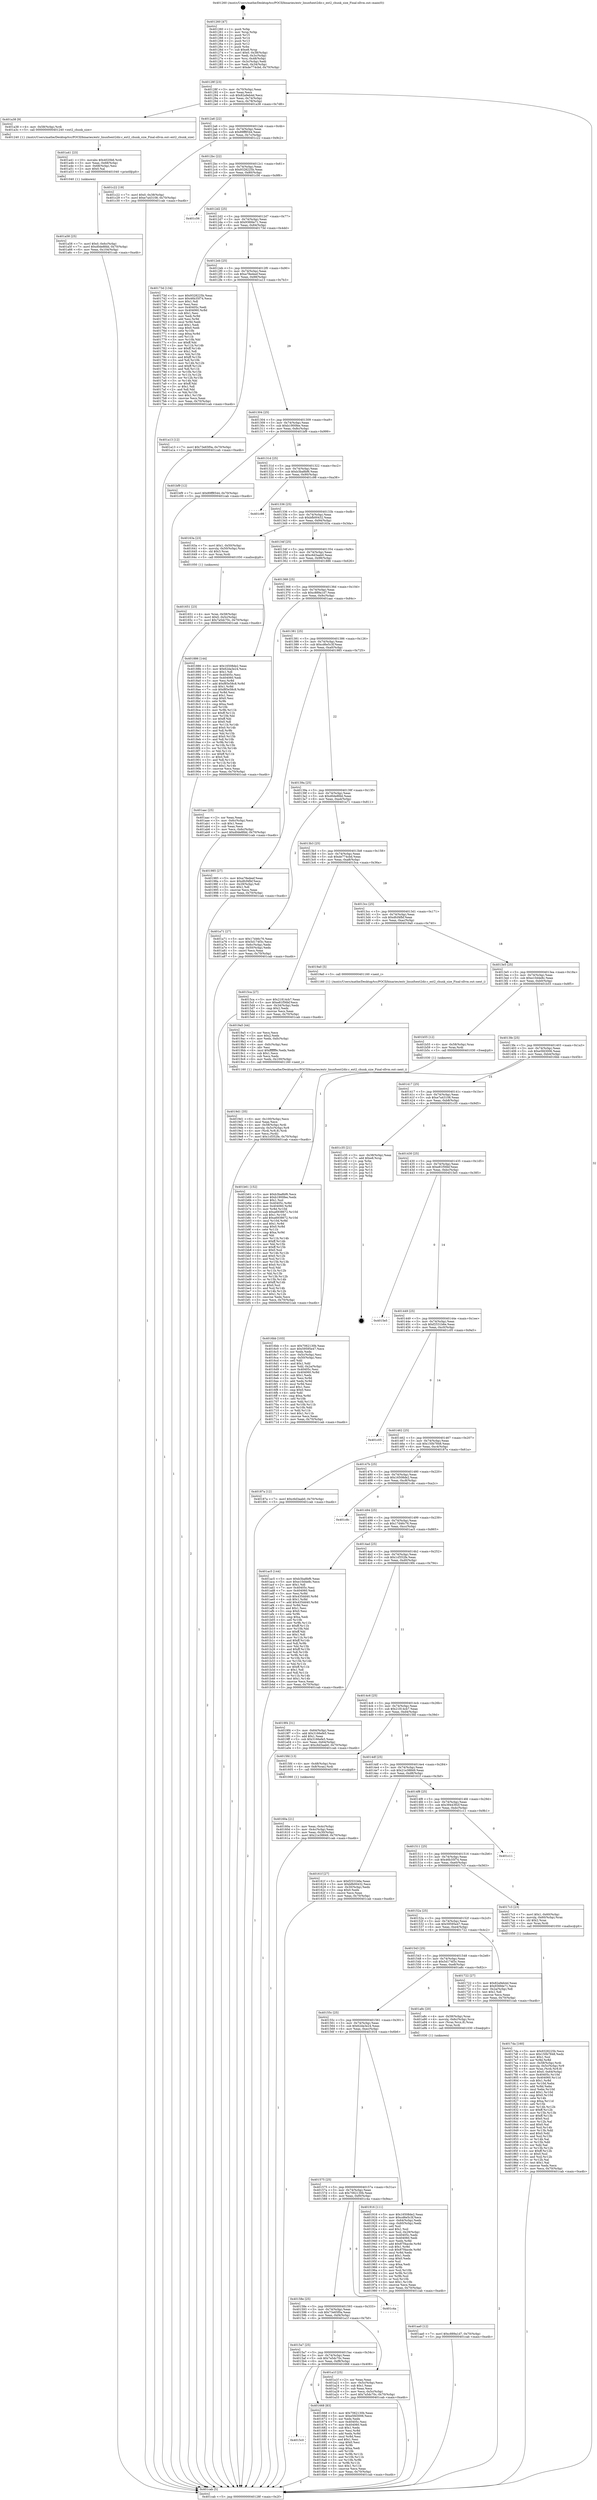 digraph "0x401260" {
  label = "0x401260 (/mnt/c/Users/mathe/Desktop/tcc/POCII/binaries/extr_linuxfsext2dir.c_ext2_chunk_size_Final-ollvm.out::main(0))"
  labelloc = "t"
  node[shape=record]

  Entry [label="",width=0.3,height=0.3,shape=circle,fillcolor=black,style=filled]
  "0x40128f" [label="{
     0x40128f [23]\l
     | [instrs]\l
     &nbsp;&nbsp;0x40128f \<+3\>: mov -0x70(%rbp),%eax\l
     &nbsp;&nbsp;0x401292 \<+2\>: mov %eax,%ecx\l
     &nbsp;&nbsp;0x401294 \<+6\>: sub $0x82a9eb4d,%ecx\l
     &nbsp;&nbsp;0x40129a \<+3\>: mov %eax,-0x74(%rbp)\l
     &nbsp;&nbsp;0x40129d \<+3\>: mov %ecx,-0x78(%rbp)\l
     &nbsp;&nbsp;0x4012a0 \<+6\>: je 0000000000401a38 \<main+0x7d8\>\l
  }"]
  "0x401a38" [label="{
     0x401a38 [9]\l
     | [instrs]\l
     &nbsp;&nbsp;0x401a38 \<+4\>: mov -0x58(%rbp),%rdi\l
     &nbsp;&nbsp;0x401a3c \<+5\>: call 0000000000401240 \<ext2_chunk_size\>\l
     | [calls]\l
     &nbsp;&nbsp;0x401240 \{1\} (/mnt/c/Users/mathe/Desktop/tcc/POCII/binaries/extr_linuxfsext2dir.c_ext2_chunk_size_Final-ollvm.out::ext2_chunk_size)\l
  }"]
  "0x4012a6" [label="{
     0x4012a6 [22]\l
     | [instrs]\l
     &nbsp;&nbsp;0x4012a6 \<+5\>: jmp 00000000004012ab \<main+0x4b\>\l
     &nbsp;&nbsp;0x4012ab \<+3\>: mov -0x74(%rbp),%eax\l
     &nbsp;&nbsp;0x4012ae \<+5\>: sub $0x89ff8544,%eax\l
     &nbsp;&nbsp;0x4012b3 \<+3\>: mov %eax,-0x7c(%rbp)\l
     &nbsp;&nbsp;0x4012b6 \<+6\>: je 0000000000401c22 \<main+0x9c2\>\l
  }"]
  Exit [label="",width=0.3,height=0.3,shape=circle,fillcolor=black,style=filled,peripheries=2]
  "0x401c22" [label="{
     0x401c22 [19]\l
     | [instrs]\l
     &nbsp;&nbsp;0x401c22 \<+7\>: movl $0x0,-0x38(%rbp)\l
     &nbsp;&nbsp;0x401c29 \<+7\>: movl $0xe7a43108,-0x70(%rbp)\l
     &nbsp;&nbsp;0x401c30 \<+5\>: jmp 0000000000401cab \<main+0xa4b\>\l
  }"]
  "0x4012bc" [label="{
     0x4012bc [22]\l
     | [instrs]\l
     &nbsp;&nbsp;0x4012bc \<+5\>: jmp 00000000004012c1 \<main+0x61\>\l
     &nbsp;&nbsp;0x4012c1 \<+3\>: mov -0x74(%rbp),%eax\l
     &nbsp;&nbsp;0x4012c4 \<+5\>: sub $0x9328225b,%eax\l
     &nbsp;&nbsp;0x4012c9 \<+3\>: mov %eax,-0x80(%rbp)\l
     &nbsp;&nbsp;0x4012cc \<+6\>: je 0000000000401c56 \<main+0x9f6\>\l
  }"]
  "0x401b61" [label="{
     0x401b61 [152]\l
     | [instrs]\l
     &nbsp;&nbsp;0x401b61 \<+5\>: mov $0xb3ba8bf6,%ecx\l
     &nbsp;&nbsp;0x401b66 \<+5\>: mov $0xb1900fee,%edx\l
     &nbsp;&nbsp;0x401b6b \<+3\>: mov $0x1,%sil\l
     &nbsp;&nbsp;0x401b6e \<+8\>: mov 0x40405c,%r8d\l
     &nbsp;&nbsp;0x401b76 \<+8\>: mov 0x404060,%r9d\l
     &nbsp;&nbsp;0x401b7e \<+3\>: mov %r8d,%r10d\l
     &nbsp;&nbsp;0x401b81 \<+7\>: sub $0xa6938672,%r10d\l
     &nbsp;&nbsp;0x401b88 \<+4\>: sub $0x1,%r10d\l
     &nbsp;&nbsp;0x401b8c \<+7\>: add $0xa6938672,%r10d\l
     &nbsp;&nbsp;0x401b93 \<+4\>: imul %r10d,%r8d\l
     &nbsp;&nbsp;0x401b97 \<+4\>: and $0x1,%r8d\l
     &nbsp;&nbsp;0x401b9b \<+4\>: cmp $0x0,%r8d\l
     &nbsp;&nbsp;0x401b9f \<+4\>: sete %r11b\l
     &nbsp;&nbsp;0x401ba3 \<+4\>: cmp $0xa,%r9d\l
     &nbsp;&nbsp;0x401ba7 \<+3\>: setl %bl\l
     &nbsp;&nbsp;0x401baa \<+3\>: mov %r11b,%r14b\l
     &nbsp;&nbsp;0x401bad \<+4\>: xor $0xff,%r14b\l
     &nbsp;&nbsp;0x401bb1 \<+3\>: mov %bl,%r15b\l
     &nbsp;&nbsp;0x401bb4 \<+4\>: xor $0xff,%r15b\l
     &nbsp;&nbsp;0x401bb8 \<+4\>: xor $0x0,%sil\l
     &nbsp;&nbsp;0x401bbc \<+3\>: mov %r14b,%r12b\l
     &nbsp;&nbsp;0x401bbf \<+4\>: and $0x0,%r12b\l
     &nbsp;&nbsp;0x401bc3 \<+3\>: and %sil,%r11b\l
     &nbsp;&nbsp;0x401bc6 \<+3\>: mov %r15b,%r13b\l
     &nbsp;&nbsp;0x401bc9 \<+4\>: and $0x0,%r13b\l
     &nbsp;&nbsp;0x401bcd \<+3\>: and %sil,%bl\l
     &nbsp;&nbsp;0x401bd0 \<+3\>: or %r11b,%r12b\l
     &nbsp;&nbsp;0x401bd3 \<+3\>: or %bl,%r13b\l
     &nbsp;&nbsp;0x401bd6 \<+3\>: xor %r13b,%r12b\l
     &nbsp;&nbsp;0x401bd9 \<+3\>: or %r15b,%r14b\l
     &nbsp;&nbsp;0x401bdc \<+4\>: xor $0xff,%r14b\l
     &nbsp;&nbsp;0x401be0 \<+4\>: or $0x0,%sil\l
     &nbsp;&nbsp;0x401be4 \<+3\>: and %sil,%r14b\l
     &nbsp;&nbsp;0x401be7 \<+3\>: or %r14b,%r12b\l
     &nbsp;&nbsp;0x401bea \<+4\>: test $0x1,%r12b\l
     &nbsp;&nbsp;0x401bee \<+3\>: cmovne %edx,%ecx\l
     &nbsp;&nbsp;0x401bf1 \<+3\>: mov %ecx,-0x70(%rbp)\l
     &nbsp;&nbsp;0x401bf4 \<+5\>: jmp 0000000000401cab \<main+0xa4b\>\l
  }"]
  "0x401c56" [label="{
     0x401c56\l
  }", style=dashed]
  "0x4012d2" [label="{
     0x4012d2 [25]\l
     | [instrs]\l
     &nbsp;&nbsp;0x4012d2 \<+5\>: jmp 00000000004012d7 \<main+0x77\>\l
     &nbsp;&nbsp;0x4012d7 \<+3\>: mov -0x74(%rbp),%eax\l
     &nbsp;&nbsp;0x4012da \<+5\>: sub $0x936fde71,%eax\l
     &nbsp;&nbsp;0x4012df \<+6\>: mov %eax,-0x84(%rbp)\l
     &nbsp;&nbsp;0x4012e5 \<+6\>: je 000000000040173d \<main+0x4dd\>\l
  }"]
  "0x401aa0" [label="{
     0x401aa0 [12]\l
     | [instrs]\l
     &nbsp;&nbsp;0x401aa0 \<+7\>: movl $0xc889a1d7,-0x70(%rbp)\l
     &nbsp;&nbsp;0x401aa7 \<+5\>: jmp 0000000000401cab \<main+0xa4b\>\l
  }"]
  "0x40173d" [label="{
     0x40173d [134]\l
     | [instrs]\l
     &nbsp;&nbsp;0x40173d \<+5\>: mov $0x9328225b,%eax\l
     &nbsp;&nbsp;0x401742 \<+5\>: mov $0x46b35f74,%ecx\l
     &nbsp;&nbsp;0x401747 \<+2\>: mov $0x1,%dl\l
     &nbsp;&nbsp;0x401749 \<+2\>: xor %esi,%esi\l
     &nbsp;&nbsp;0x40174b \<+7\>: mov 0x40405c,%edi\l
     &nbsp;&nbsp;0x401752 \<+8\>: mov 0x404060,%r8d\l
     &nbsp;&nbsp;0x40175a \<+3\>: sub $0x1,%esi\l
     &nbsp;&nbsp;0x40175d \<+3\>: mov %edi,%r9d\l
     &nbsp;&nbsp;0x401760 \<+3\>: add %esi,%r9d\l
     &nbsp;&nbsp;0x401763 \<+4\>: imul %r9d,%edi\l
     &nbsp;&nbsp;0x401767 \<+3\>: and $0x1,%edi\l
     &nbsp;&nbsp;0x40176a \<+3\>: cmp $0x0,%edi\l
     &nbsp;&nbsp;0x40176d \<+4\>: sete %r10b\l
     &nbsp;&nbsp;0x401771 \<+4\>: cmp $0xa,%r8d\l
     &nbsp;&nbsp;0x401775 \<+4\>: setl %r11b\l
     &nbsp;&nbsp;0x401779 \<+3\>: mov %r10b,%bl\l
     &nbsp;&nbsp;0x40177c \<+3\>: xor $0xff,%bl\l
     &nbsp;&nbsp;0x40177f \<+3\>: mov %r11b,%r14b\l
     &nbsp;&nbsp;0x401782 \<+4\>: xor $0xff,%r14b\l
     &nbsp;&nbsp;0x401786 \<+3\>: xor $0x1,%dl\l
     &nbsp;&nbsp;0x401789 \<+3\>: mov %bl,%r15b\l
     &nbsp;&nbsp;0x40178c \<+4\>: and $0xff,%r15b\l
     &nbsp;&nbsp;0x401790 \<+3\>: and %dl,%r10b\l
     &nbsp;&nbsp;0x401793 \<+3\>: mov %r14b,%r12b\l
     &nbsp;&nbsp;0x401796 \<+4\>: and $0xff,%r12b\l
     &nbsp;&nbsp;0x40179a \<+3\>: and %dl,%r11b\l
     &nbsp;&nbsp;0x40179d \<+3\>: or %r10b,%r15b\l
     &nbsp;&nbsp;0x4017a0 \<+3\>: or %r11b,%r12b\l
     &nbsp;&nbsp;0x4017a3 \<+3\>: xor %r12b,%r15b\l
     &nbsp;&nbsp;0x4017a6 \<+3\>: or %r14b,%bl\l
     &nbsp;&nbsp;0x4017a9 \<+3\>: xor $0xff,%bl\l
     &nbsp;&nbsp;0x4017ac \<+3\>: or $0x1,%dl\l
     &nbsp;&nbsp;0x4017af \<+2\>: and %dl,%bl\l
     &nbsp;&nbsp;0x4017b1 \<+3\>: or %bl,%r15b\l
     &nbsp;&nbsp;0x4017b4 \<+4\>: test $0x1,%r15b\l
     &nbsp;&nbsp;0x4017b8 \<+3\>: cmovne %ecx,%eax\l
     &nbsp;&nbsp;0x4017bb \<+3\>: mov %eax,-0x70(%rbp)\l
     &nbsp;&nbsp;0x4017be \<+5\>: jmp 0000000000401cab \<main+0xa4b\>\l
  }"]
  "0x4012eb" [label="{
     0x4012eb [25]\l
     | [instrs]\l
     &nbsp;&nbsp;0x4012eb \<+5\>: jmp 00000000004012f0 \<main+0x90\>\l
     &nbsp;&nbsp;0x4012f0 \<+3\>: mov -0x74(%rbp),%eax\l
     &nbsp;&nbsp;0x4012f3 \<+5\>: sub $0xa78edeef,%eax\l
     &nbsp;&nbsp;0x4012f8 \<+6\>: mov %eax,-0x88(%rbp)\l
     &nbsp;&nbsp;0x4012fe \<+6\>: je 0000000000401a13 \<main+0x7b3\>\l
  }"]
  "0x401a58" [label="{
     0x401a58 [25]\l
     | [instrs]\l
     &nbsp;&nbsp;0x401a58 \<+7\>: movl $0x0,-0x6c(%rbp)\l
     &nbsp;&nbsp;0x401a5f \<+7\>: movl $0xd0de8fdd,-0x70(%rbp)\l
     &nbsp;&nbsp;0x401a66 \<+6\>: mov %eax,-0x104(%rbp)\l
     &nbsp;&nbsp;0x401a6c \<+5\>: jmp 0000000000401cab \<main+0xa4b\>\l
  }"]
  "0x401a13" [label="{
     0x401a13 [12]\l
     | [instrs]\l
     &nbsp;&nbsp;0x401a13 \<+7\>: movl $0x73e65f0a,-0x70(%rbp)\l
     &nbsp;&nbsp;0x401a1a \<+5\>: jmp 0000000000401cab \<main+0xa4b\>\l
  }"]
  "0x401304" [label="{
     0x401304 [25]\l
     | [instrs]\l
     &nbsp;&nbsp;0x401304 \<+5\>: jmp 0000000000401309 \<main+0xa9\>\l
     &nbsp;&nbsp;0x401309 \<+3\>: mov -0x74(%rbp),%eax\l
     &nbsp;&nbsp;0x40130c \<+5\>: sub $0xb1900fee,%eax\l
     &nbsp;&nbsp;0x401311 \<+6\>: mov %eax,-0x8c(%rbp)\l
     &nbsp;&nbsp;0x401317 \<+6\>: je 0000000000401bf9 \<main+0x999\>\l
  }"]
  "0x401a41" [label="{
     0x401a41 [23]\l
     | [instrs]\l
     &nbsp;&nbsp;0x401a41 \<+10\>: movabs $0x4020b6,%rdi\l
     &nbsp;&nbsp;0x401a4b \<+3\>: mov %eax,-0x68(%rbp)\l
     &nbsp;&nbsp;0x401a4e \<+3\>: mov -0x68(%rbp),%esi\l
     &nbsp;&nbsp;0x401a51 \<+2\>: mov $0x0,%al\l
     &nbsp;&nbsp;0x401a53 \<+5\>: call 0000000000401040 \<printf@plt\>\l
     | [calls]\l
     &nbsp;&nbsp;0x401040 \{1\} (unknown)\l
  }"]
  "0x401bf9" [label="{
     0x401bf9 [12]\l
     | [instrs]\l
     &nbsp;&nbsp;0x401bf9 \<+7\>: movl $0x89ff8544,-0x70(%rbp)\l
     &nbsp;&nbsp;0x401c00 \<+5\>: jmp 0000000000401cab \<main+0xa4b\>\l
  }"]
  "0x40131d" [label="{
     0x40131d [25]\l
     | [instrs]\l
     &nbsp;&nbsp;0x40131d \<+5\>: jmp 0000000000401322 \<main+0xc2\>\l
     &nbsp;&nbsp;0x401322 \<+3\>: mov -0x74(%rbp),%eax\l
     &nbsp;&nbsp;0x401325 \<+5\>: sub $0xb3ba8bf6,%eax\l
     &nbsp;&nbsp;0x40132a \<+6\>: mov %eax,-0x90(%rbp)\l
     &nbsp;&nbsp;0x401330 \<+6\>: je 0000000000401c98 \<main+0xa38\>\l
  }"]
  "0x4019d1" [label="{
     0x4019d1 [35]\l
     | [instrs]\l
     &nbsp;&nbsp;0x4019d1 \<+6\>: mov -0x100(%rbp),%ecx\l
     &nbsp;&nbsp;0x4019d7 \<+3\>: imul %eax,%ecx\l
     &nbsp;&nbsp;0x4019da \<+4\>: mov -0x58(%rbp),%rdi\l
     &nbsp;&nbsp;0x4019de \<+4\>: movslq -0x5c(%rbp),%r8\l
     &nbsp;&nbsp;0x4019e2 \<+4\>: mov (%rdi,%r8,8),%rdi\l
     &nbsp;&nbsp;0x4019e6 \<+2\>: mov %ecx,(%rdi)\l
     &nbsp;&nbsp;0x4019e8 \<+7\>: movl $0x1cf352fe,-0x70(%rbp)\l
     &nbsp;&nbsp;0x4019ef \<+5\>: jmp 0000000000401cab \<main+0xa4b\>\l
  }"]
  "0x401c98" [label="{
     0x401c98\l
  }", style=dashed]
  "0x401336" [label="{
     0x401336 [25]\l
     | [instrs]\l
     &nbsp;&nbsp;0x401336 \<+5\>: jmp 000000000040133b \<main+0xdb\>\l
     &nbsp;&nbsp;0x40133b \<+3\>: mov -0x74(%rbp),%eax\l
     &nbsp;&nbsp;0x40133e \<+5\>: sub $0xbfb00432,%eax\l
     &nbsp;&nbsp;0x401343 \<+6\>: mov %eax,-0x94(%rbp)\l
     &nbsp;&nbsp;0x401349 \<+6\>: je 000000000040163a \<main+0x3da\>\l
  }"]
  "0x4019a5" [label="{
     0x4019a5 [44]\l
     | [instrs]\l
     &nbsp;&nbsp;0x4019a5 \<+2\>: xor %ecx,%ecx\l
     &nbsp;&nbsp;0x4019a7 \<+5\>: mov $0x2,%edx\l
     &nbsp;&nbsp;0x4019ac \<+6\>: mov %edx,-0xfc(%rbp)\l
     &nbsp;&nbsp;0x4019b2 \<+1\>: cltd\l
     &nbsp;&nbsp;0x4019b3 \<+6\>: mov -0xfc(%rbp),%esi\l
     &nbsp;&nbsp;0x4019b9 \<+2\>: idiv %esi\l
     &nbsp;&nbsp;0x4019bb \<+6\>: imul $0xfffffffe,%edx,%edx\l
     &nbsp;&nbsp;0x4019c1 \<+3\>: sub $0x1,%ecx\l
     &nbsp;&nbsp;0x4019c4 \<+2\>: sub %ecx,%edx\l
     &nbsp;&nbsp;0x4019c6 \<+6\>: mov %edx,-0x100(%rbp)\l
     &nbsp;&nbsp;0x4019cc \<+5\>: call 0000000000401160 \<next_i\>\l
     | [calls]\l
     &nbsp;&nbsp;0x401160 \{1\} (/mnt/c/Users/mathe/Desktop/tcc/POCII/binaries/extr_linuxfsext2dir.c_ext2_chunk_size_Final-ollvm.out::next_i)\l
  }"]
  "0x40163a" [label="{
     0x40163a [23]\l
     | [instrs]\l
     &nbsp;&nbsp;0x40163a \<+7\>: movl $0x1,-0x50(%rbp)\l
     &nbsp;&nbsp;0x401641 \<+4\>: movslq -0x50(%rbp),%rax\l
     &nbsp;&nbsp;0x401645 \<+4\>: shl $0x3,%rax\l
     &nbsp;&nbsp;0x401649 \<+3\>: mov %rax,%rdi\l
     &nbsp;&nbsp;0x40164c \<+5\>: call 0000000000401050 \<malloc@plt\>\l
     | [calls]\l
     &nbsp;&nbsp;0x401050 \{1\} (unknown)\l
  }"]
  "0x40134f" [label="{
     0x40134f [25]\l
     | [instrs]\l
     &nbsp;&nbsp;0x40134f \<+5\>: jmp 0000000000401354 \<main+0xf4\>\l
     &nbsp;&nbsp;0x401354 \<+3\>: mov -0x74(%rbp),%eax\l
     &nbsp;&nbsp;0x401357 \<+5\>: sub $0xc6d3aab0,%eax\l
     &nbsp;&nbsp;0x40135c \<+6\>: mov %eax,-0x98(%rbp)\l
     &nbsp;&nbsp;0x401362 \<+6\>: je 0000000000401886 \<main+0x626\>\l
  }"]
  "0x4017da" [label="{
     0x4017da [160]\l
     | [instrs]\l
     &nbsp;&nbsp;0x4017da \<+5\>: mov $0x9328225b,%ecx\l
     &nbsp;&nbsp;0x4017df \<+5\>: mov $0x150b7848,%edx\l
     &nbsp;&nbsp;0x4017e4 \<+3\>: mov $0x1,%sil\l
     &nbsp;&nbsp;0x4017e7 \<+3\>: xor %r8d,%r8d\l
     &nbsp;&nbsp;0x4017ea \<+4\>: mov -0x58(%rbp),%rdi\l
     &nbsp;&nbsp;0x4017ee \<+4\>: movslq -0x5c(%rbp),%r9\l
     &nbsp;&nbsp;0x4017f2 \<+4\>: mov %rax,(%rdi,%r9,8)\l
     &nbsp;&nbsp;0x4017f6 \<+7\>: movl $0x0,-0x64(%rbp)\l
     &nbsp;&nbsp;0x4017fd \<+8\>: mov 0x40405c,%r10d\l
     &nbsp;&nbsp;0x401805 \<+8\>: mov 0x404060,%r11d\l
     &nbsp;&nbsp;0x40180d \<+4\>: sub $0x1,%r8d\l
     &nbsp;&nbsp;0x401811 \<+3\>: mov %r10d,%ebx\l
     &nbsp;&nbsp;0x401814 \<+3\>: add %r8d,%ebx\l
     &nbsp;&nbsp;0x401817 \<+4\>: imul %ebx,%r10d\l
     &nbsp;&nbsp;0x40181b \<+4\>: and $0x1,%r10d\l
     &nbsp;&nbsp;0x40181f \<+4\>: cmp $0x0,%r10d\l
     &nbsp;&nbsp;0x401823 \<+4\>: sete %r14b\l
     &nbsp;&nbsp;0x401827 \<+4\>: cmp $0xa,%r11d\l
     &nbsp;&nbsp;0x40182b \<+4\>: setl %r15b\l
     &nbsp;&nbsp;0x40182f \<+3\>: mov %r14b,%r12b\l
     &nbsp;&nbsp;0x401832 \<+4\>: xor $0xff,%r12b\l
     &nbsp;&nbsp;0x401836 \<+3\>: mov %r15b,%r13b\l
     &nbsp;&nbsp;0x401839 \<+4\>: xor $0xff,%r13b\l
     &nbsp;&nbsp;0x40183d \<+4\>: xor $0x0,%sil\l
     &nbsp;&nbsp;0x401841 \<+3\>: mov %r12b,%al\l
     &nbsp;&nbsp;0x401844 \<+2\>: and $0x0,%al\l
     &nbsp;&nbsp;0x401846 \<+3\>: and %sil,%r14b\l
     &nbsp;&nbsp;0x401849 \<+3\>: mov %r13b,%dil\l
     &nbsp;&nbsp;0x40184c \<+4\>: and $0x0,%dil\l
     &nbsp;&nbsp;0x401850 \<+3\>: and %sil,%r15b\l
     &nbsp;&nbsp;0x401853 \<+3\>: or %r14b,%al\l
     &nbsp;&nbsp;0x401856 \<+3\>: or %r15b,%dil\l
     &nbsp;&nbsp;0x401859 \<+3\>: xor %dil,%al\l
     &nbsp;&nbsp;0x40185c \<+3\>: or %r13b,%r12b\l
     &nbsp;&nbsp;0x40185f \<+4\>: xor $0xff,%r12b\l
     &nbsp;&nbsp;0x401863 \<+4\>: or $0x0,%sil\l
     &nbsp;&nbsp;0x401867 \<+3\>: and %sil,%r12b\l
     &nbsp;&nbsp;0x40186a \<+3\>: or %r12b,%al\l
     &nbsp;&nbsp;0x40186d \<+2\>: test $0x1,%al\l
     &nbsp;&nbsp;0x40186f \<+3\>: cmovne %edx,%ecx\l
     &nbsp;&nbsp;0x401872 \<+3\>: mov %ecx,-0x70(%rbp)\l
     &nbsp;&nbsp;0x401875 \<+5\>: jmp 0000000000401cab \<main+0xa4b\>\l
  }"]
  "0x401886" [label="{
     0x401886 [144]\l
     | [instrs]\l
     &nbsp;&nbsp;0x401886 \<+5\>: mov $0x16508de2,%eax\l
     &nbsp;&nbsp;0x40188b \<+5\>: mov $0x62da3e24,%ecx\l
     &nbsp;&nbsp;0x401890 \<+2\>: mov $0x1,%dl\l
     &nbsp;&nbsp;0x401892 \<+7\>: mov 0x40405c,%esi\l
     &nbsp;&nbsp;0x401899 \<+7\>: mov 0x404060,%edi\l
     &nbsp;&nbsp;0x4018a0 \<+3\>: mov %esi,%r8d\l
     &nbsp;&nbsp;0x4018a3 \<+7\>: add $0xf85e58c8,%r8d\l
     &nbsp;&nbsp;0x4018aa \<+4\>: sub $0x1,%r8d\l
     &nbsp;&nbsp;0x4018ae \<+7\>: sub $0xf85e58c8,%r8d\l
     &nbsp;&nbsp;0x4018b5 \<+4\>: imul %r8d,%esi\l
     &nbsp;&nbsp;0x4018b9 \<+3\>: and $0x1,%esi\l
     &nbsp;&nbsp;0x4018bc \<+3\>: cmp $0x0,%esi\l
     &nbsp;&nbsp;0x4018bf \<+4\>: sete %r9b\l
     &nbsp;&nbsp;0x4018c3 \<+3\>: cmp $0xa,%edi\l
     &nbsp;&nbsp;0x4018c6 \<+4\>: setl %r10b\l
     &nbsp;&nbsp;0x4018ca \<+3\>: mov %r9b,%r11b\l
     &nbsp;&nbsp;0x4018cd \<+4\>: xor $0xff,%r11b\l
     &nbsp;&nbsp;0x4018d1 \<+3\>: mov %r10b,%bl\l
     &nbsp;&nbsp;0x4018d4 \<+3\>: xor $0xff,%bl\l
     &nbsp;&nbsp;0x4018d7 \<+3\>: xor $0x0,%dl\l
     &nbsp;&nbsp;0x4018da \<+3\>: mov %r11b,%r14b\l
     &nbsp;&nbsp;0x4018dd \<+4\>: and $0x0,%r14b\l
     &nbsp;&nbsp;0x4018e1 \<+3\>: and %dl,%r9b\l
     &nbsp;&nbsp;0x4018e4 \<+3\>: mov %bl,%r15b\l
     &nbsp;&nbsp;0x4018e7 \<+4\>: and $0x0,%r15b\l
     &nbsp;&nbsp;0x4018eb \<+3\>: and %dl,%r10b\l
     &nbsp;&nbsp;0x4018ee \<+3\>: or %r9b,%r14b\l
     &nbsp;&nbsp;0x4018f1 \<+3\>: or %r10b,%r15b\l
     &nbsp;&nbsp;0x4018f4 \<+3\>: xor %r15b,%r14b\l
     &nbsp;&nbsp;0x4018f7 \<+3\>: or %bl,%r11b\l
     &nbsp;&nbsp;0x4018fa \<+4\>: xor $0xff,%r11b\l
     &nbsp;&nbsp;0x4018fe \<+3\>: or $0x0,%dl\l
     &nbsp;&nbsp;0x401901 \<+3\>: and %dl,%r11b\l
     &nbsp;&nbsp;0x401904 \<+3\>: or %r11b,%r14b\l
     &nbsp;&nbsp;0x401907 \<+4\>: test $0x1,%r14b\l
     &nbsp;&nbsp;0x40190b \<+3\>: cmovne %ecx,%eax\l
     &nbsp;&nbsp;0x40190e \<+3\>: mov %eax,-0x70(%rbp)\l
     &nbsp;&nbsp;0x401911 \<+5\>: jmp 0000000000401cab \<main+0xa4b\>\l
  }"]
  "0x401368" [label="{
     0x401368 [25]\l
     | [instrs]\l
     &nbsp;&nbsp;0x401368 \<+5\>: jmp 000000000040136d \<main+0x10d\>\l
     &nbsp;&nbsp;0x40136d \<+3\>: mov -0x74(%rbp),%eax\l
     &nbsp;&nbsp;0x401370 \<+5\>: sub $0xc889a1d7,%eax\l
     &nbsp;&nbsp;0x401375 \<+6\>: mov %eax,-0x9c(%rbp)\l
     &nbsp;&nbsp;0x40137b \<+6\>: je 0000000000401aac \<main+0x84c\>\l
  }"]
  "0x4015c0" [label="{
     0x4015c0\l
  }", style=dashed]
  "0x401aac" [label="{
     0x401aac [25]\l
     | [instrs]\l
     &nbsp;&nbsp;0x401aac \<+2\>: xor %eax,%eax\l
     &nbsp;&nbsp;0x401aae \<+3\>: mov -0x6c(%rbp),%ecx\l
     &nbsp;&nbsp;0x401ab1 \<+3\>: sub $0x1,%eax\l
     &nbsp;&nbsp;0x401ab4 \<+2\>: sub %eax,%ecx\l
     &nbsp;&nbsp;0x401ab6 \<+3\>: mov %ecx,-0x6c(%rbp)\l
     &nbsp;&nbsp;0x401ab9 \<+7\>: movl $0xd0de8fdd,-0x70(%rbp)\l
     &nbsp;&nbsp;0x401ac0 \<+5\>: jmp 0000000000401cab \<main+0xa4b\>\l
  }"]
  "0x401381" [label="{
     0x401381 [25]\l
     | [instrs]\l
     &nbsp;&nbsp;0x401381 \<+5\>: jmp 0000000000401386 \<main+0x126\>\l
     &nbsp;&nbsp;0x401386 \<+3\>: mov -0x74(%rbp),%eax\l
     &nbsp;&nbsp;0x401389 \<+5\>: sub $0xcd6e5c3f,%eax\l
     &nbsp;&nbsp;0x40138e \<+6\>: mov %eax,-0xa0(%rbp)\l
     &nbsp;&nbsp;0x401394 \<+6\>: je 0000000000401985 \<main+0x725\>\l
  }"]
  "0x401668" [label="{
     0x401668 [83]\l
     | [instrs]\l
     &nbsp;&nbsp;0x401668 \<+5\>: mov $0x7062130b,%eax\l
     &nbsp;&nbsp;0x40166d \<+5\>: mov $0xe5fd3006,%ecx\l
     &nbsp;&nbsp;0x401672 \<+2\>: xor %edx,%edx\l
     &nbsp;&nbsp;0x401674 \<+7\>: mov 0x40405c,%esi\l
     &nbsp;&nbsp;0x40167b \<+7\>: mov 0x404060,%edi\l
     &nbsp;&nbsp;0x401682 \<+3\>: sub $0x1,%edx\l
     &nbsp;&nbsp;0x401685 \<+3\>: mov %esi,%r8d\l
     &nbsp;&nbsp;0x401688 \<+3\>: add %edx,%r8d\l
     &nbsp;&nbsp;0x40168b \<+4\>: imul %r8d,%esi\l
     &nbsp;&nbsp;0x40168f \<+3\>: and $0x1,%esi\l
     &nbsp;&nbsp;0x401692 \<+3\>: cmp $0x0,%esi\l
     &nbsp;&nbsp;0x401695 \<+4\>: sete %r9b\l
     &nbsp;&nbsp;0x401699 \<+3\>: cmp $0xa,%edi\l
     &nbsp;&nbsp;0x40169c \<+4\>: setl %r10b\l
     &nbsp;&nbsp;0x4016a0 \<+3\>: mov %r9b,%r11b\l
     &nbsp;&nbsp;0x4016a3 \<+3\>: and %r10b,%r11b\l
     &nbsp;&nbsp;0x4016a6 \<+3\>: xor %r10b,%r9b\l
     &nbsp;&nbsp;0x4016a9 \<+3\>: or %r9b,%r11b\l
     &nbsp;&nbsp;0x4016ac \<+4\>: test $0x1,%r11b\l
     &nbsp;&nbsp;0x4016b0 \<+3\>: cmovne %ecx,%eax\l
     &nbsp;&nbsp;0x4016b3 \<+3\>: mov %eax,-0x70(%rbp)\l
     &nbsp;&nbsp;0x4016b6 \<+5\>: jmp 0000000000401cab \<main+0xa4b\>\l
  }"]
  "0x401985" [label="{
     0x401985 [27]\l
     | [instrs]\l
     &nbsp;&nbsp;0x401985 \<+5\>: mov $0xa78edeef,%eax\l
     &nbsp;&nbsp;0x40198a \<+5\>: mov $0xdfcf4fbf,%ecx\l
     &nbsp;&nbsp;0x40198f \<+3\>: mov -0x29(%rbp),%dl\l
     &nbsp;&nbsp;0x401992 \<+3\>: test $0x1,%dl\l
     &nbsp;&nbsp;0x401995 \<+3\>: cmovne %ecx,%eax\l
     &nbsp;&nbsp;0x401998 \<+3\>: mov %eax,-0x70(%rbp)\l
     &nbsp;&nbsp;0x40199b \<+5\>: jmp 0000000000401cab \<main+0xa4b\>\l
  }"]
  "0x40139a" [label="{
     0x40139a [25]\l
     | [instrs]\l
     &nbsp;&nbsp;0x40139a \<+5\>: jmp 000000000040139f \<main+0x13f\>\l
     &nbsp;&nbsp;0x40139f \<+3\>: mov -0x74(%rbp),%eax\l
     &nbsp;&nbsp;0x4013a2 \<+5\>: sub $0xd0de8fdd,%eax\l
     &nbsp;&nbsp;0x4013a7 \<+6\>: mov %eax,-0xa4(%rbp)\l
     &nbsp;&nbsp;0x4013ad \<+6\>: je 0000000000401a71 \<main+0x811\>\l
  }"]
  "0x4015a7" [label="{
     0x4015a7 [25]\l
     | [instrs]\l
     &nbsp;&nbsp;0x4015a7 \<+5\>: jmp 00000000004015ac \<main+0x34c\>\l
     &nbsp;&nbsp;0x4015ac \<+3\>: mov -0x74(%rbp),%eax\l
     &nbsp;&nbsp;0x4015af \<+5\>: sub $0x7a5dc70c,%eax\l
     &nbsp;&nbsp;0x4015b4 \<+6\>: mov %eax,-0xf8(%rbp)\l
     &nbsp;&nbsp;0x4015ba \<+6\>: je 0000000000401668 \<main+0x408\>\l
  }"]
  "0x401a71" [label="{
     0x401a71 [27]\l
     | [instrs]\l
     &nbsp;&nbsp;0x401a71 \<+5\>: mov $0x17d46c76,%eax\l
     &nbsp;&nbsp;0x401a76 \<+5\>: mov $0x5d174f3c,%ecx\l
     &nbsp;&nbsp;0x401a7b \<+3\>: mov -0x6c(%rbp),%edx\l
     &nbsp;&nbsp;0x401a7e \<+3\>: cmp -0x50(%rbp),%edx\l
     &nbsp;&nbsp;0x401a81 \<+3\>: cmovl %ecx,%eax\l
     &nbsp;&nbsp;0x401a84 \<+3\>: mov %eax,-0x70(%rbp)\l
     &nbsp;&nbsp;0x401a87 \<+5\>: jmp 0000000000401cab \<main+0xa4b\>\l
  }"]
  "0x4013b3" [label="{
     0x4013b3 [25]\l
     | [instrs]\l
     &nbsp;&nbsp;0x4013b3 \<+5\>: jmp 00000000004013b8 \<main+0x158\>\l
     &nbsp;&nbsp;0x4013b8 \<+3\>: mov -0x74(%rbp),%eax\l
     &nbsp;&nbsp;0x4013bb \<+5\>: sub $0xde774cbd,%eax\l
     &nbsp;&nbsp;0x4013c0 \<+6\>: mov %eax,-0xa8(%rbp)\l
     &nbsp;&nbsp;0x4013c6 \<+6\>: je 00000000004015ca \<main+0x36a\>\l
  }"]
  "0x401a1f" [label="{
     0x401a1f [25]\l
     | [instrs]\l
     &nbsp;&nbsp;0x401a1f \<+2\>: xor %eax,%eax\l
     &nbsp;&nbsp;0x401a21 \<+3\>: mov -0x5c(%rbp),%ecx\l
     &nbsp;&nbsp;0x401a24 \<+3\>: sub $0x1,%eax\l
     &nbsp;&nbsp;0x401a27 \<+2\>: sub %eax,%ecx\l
     &nbsp;&nbsp;0x401a29 \<+3\>: mov %ecx,-0x5c(%rbp)\l
     &nbsp;&nbsp;0x401a2c \<+7\>: movl $0x7a5dc70c,-0x70(%rbp)\l
     &nbsp;&nbsp;0x401a33 \<+5\>: jmp 0000000000401cab \<main+0xa4b\>\l
  }"]
  "0x4015ca" [label="{
     0x4015ca [27]\l
     | [instrs]\l
     &nbsp;&nbsp;0x4015ca \<+5\>: mov $0x21814cb7,%eax\l
     &nbsp;&nbsp;0x4015cf \<+5\>: mov $0xe81f56bf,%ecx\l
     &nbsp;&nbsp;0x4015d4 \<+3\>: mov -0x34(%rbp),%edx\l
     &nbsp;&nbsp;0x4015d7 \<+3\>: cmp $0x2,%edx\l
     &nbsp;&nbsp;0x4015da \<+3\>: cmovne %ecx,%eax\l
     &nbsp;&nbsp;0x4015dd \<+3\>: mov %eax,-0x70(%rbp)\l
     &nbsp;&nbsp;0x4015e0 \<+5\>: jmp 0000000000401cab \<main+0xa4b\>\l
  }"]
  "0x4013cc" [label="{
     0x4013cc [25]\l
     | [instrs]\l
     &nbsp;&nbsp;0x4013cc \<+5\>: jmp 00000000004013d1 \<main+0x171\>\l
     &nbsp;&nbsp;0x4013d1 \<+3\>: mov -0x74(%rbp),%eax\l
     &nbsp;&nbsp;0x4013d4 \<+5\>: sub $0xdfcf4fbf,%eax\l
     &nbsp;&nbsp;0x4013d9 \<+6\>: mov %eax,-0xac(%rbp)\l
     &nbsp;&nbsp;0x4013df \<+6\>: je 00000000004019a0 \<main+0x740\>\l
  }"]
  "0x401cab" [label="{
     0x401cab [5]\l
     | [instrs]\l
     &nbsp;&nbsp;0x401cab \<+5\>: jmp 000000000040128f \<main+0x2f\>\l
  }"]
  "0x401260" [label="{
     0x401260 [47]\l
     | [instrs]\l
     &nbsp;&nbsp;0x401260 \<+1\>: push %rbp\l
     &nbsp;&nbsp;0x401261 \<+3\>: mov %rsp,%rbp\l
     &nbsp;&nbsp;0x401264 \<+2\>: push %r15\l
     &nbsp;&nbsp;0x401266 \<+2\>: push %r14\l
     &nbsp;&nbsp;0x401268 \<+2\>: push %r13\l
     &nbsp;&nbsp;0x40126a \<+2\>: push %r12\l
     &nbsp;&nbsp;0x40126c \<+1\>: push %rbx\l
     &nbsp;&nbsp;0x40126d \<+7\>: sub $0xe8,%rsp\l
     &nbsp;&nbsp;0x401274 \<+7\>: movl $0x0,-0x38(%rbp)\l
     &nbsp;&nbsp;0x40127b \<+3\>: mov %edi,-0x3c(%rbp)\l
     &nbsp;&nbsp;0x40127e \<+4\>: mov %rsi,-0x48(%rbp)\l
     &nbsp;&nbsp;0x401282 \<+3\>: mov -0x3c(%rbp),%edi\l
     &nbsp;&nbsp;0x401285 \<+3\>: mov %edi,-0x34(%rbp)\l
     &nbsp;&nbsp;0x401288 \<+7\>: movl $0xde774cbd,-0x70(%rbp)\l
  }"]
  "0x40158e" [label="{
     0x40158e [25]\l
     | [instrs]\l
     &nbsp;&nbsp;0x40158e \<+5\>: jmp 0000000000401593 \<main+0x333\>\l
     &nbsp;&nbsp;0x401593 \<+3\>: mov -0x74(%rbp),%eax\l
     &nbsp;&nbsp;0x401596 \<+5\>: sub $0x73e65f0a,%eax\l
     &nbsp;&nbsp;0x40159b \<+6\>: mov %eax,-0xf4(%rbp)\l
     &nbsp;&nbsp;0x4015a1 \<+6\>: je 0000000000401a1f \<main+0x7bf\>\l
  }"]
  "0x4019a0" [label="{
     0x4019a0 [5]\l
     | [instrs]\l
     &nbsp;&nbsp;0x4019a0 \<+5\>: call 0000000000401160 \<next_i\>\l
     | [calls]\l
     &nbsp;&nbsp;0x401160 \{1\} (/mnt/c/Users/mathe/Desktop/tcc/POCII/binaries/extr_linuxfsext2dir.c_ext2_chunk_size_Final-ollvm.out::next_i)\l
  }"]
  "0x4013e5" [label="{
     0x4013e5 [25]\l
     | [instrs]\l
     &nbsp;&nbsp;0x4013e5 \<+5\>: jmp 00000000004013ea \<main+0x18a\>\l
     &nbsp;&nbsp;0x4013ea \<+3\>: mov -0x74(%rbp),%eax\l
     &nbsp;&nbsp;0x4013ed \<+5\>: sub $0xe10d4e8c,%eax\l
     &nbsp;&nbsp;0x4013f2 \<+6\>: mov %eax,-0xb0(%rbp)\l
     &nbsp;&nbsp;0x4013f8 \<+6\>: je 0000000000401b55 \<main+0x8f5\>\l
  }"]
  "0x401c4a" [label="{
     0x401c4a\l
  }", style=dashed]
  "0x401b55" [label="{
     0x401b55 [12]\l
     | [instrs]\l
     &nbsp;&nbsp;0x401b55 \<+4\>: mov -0x58(%rbp),%rax\l
     &nbsp;&nbsp;0x401b59 \<+3\>: mov %rax,%rdi\l
     &nbsp;&nbsp;0x401b5c \<+5\>: call 0000000000401030 \<free@plt\>\l
     | [calls]\l
     &nbsp;&nbsp;0x401030 \{1\} (unknown)\l
  }"]
  "0x4013fe" [label="{
     0x4013fe [25]\l
     | [instrs]\l
     &nbsp;&nbsp;0x4013fe \<+5\>: jmp 0000000000401403 \<main+0x1a3\>\l
     &nbsp;&nbsp;0x401403 \<+3\>: mov -0x74(%rbp),%eax\l
     &nbsp;&nbsp;0x401406 \<+5\>: sub $0xe5fd3006,%eax\l
     &nbsp;&nbsp;0x40140b \<+6\>: mov %eax,-0xb4(%rbp)\l
     &nbsp;&nbsp;0x401411 \<+6\>: je 00000000004016bb \<main+0x45b\>\l
  }"]
  "0x401575" [label="{
     0x401575 [25]\l
     | [instrs]\l
     &nbsp;&nbsp;0x401575 \<+5\>: jmp 000000000040157a \<main+0x31a\>\l
     &nbsp;&nbsp;0x40157a \<+3\>: mov -0x74(%rbp),%eax\l
     &nbsp;&nbsp;0x40157d \<+5\>: sub $0x7062130b,%eax\l
     &nbsp;&nbsp;0x401582 \<+6\>: mov %eax,-0xf0(%rbp)\l
     &nbsp;&nbsp;0x401588 \<+6\>: je 0000000000401c4a \<main+0x9ea\>\l
  }"]
  "0x4016bb" [label="{
     0x4016bb [103]\l
     | [instrs]\l
     &nbsp;&nbsp;0x4016bb \<+5\>: mov $0x7062130b,%eax\l
     &nbsp;&nbsp;0x4016c0 \<+5\>: mov $0x59595e47,%ecx\l
     &nbsp;&nbsp;0x4016c5 \<+2\>: xor %edx,%edx\l
     &nbsp;&nbsp;0x4016c7 \<+3\>: mov -0x5c(%rbp),%esi\l
     &nbsp;&nbsp;0x4016ca \<+3\>: cmp -0x50(%rbp),%esi\l
     &nbsp;&nbsp;0x4016cd \<+4\>: setl %dil\l
     &nbsp;&nbsp;0x4016d1 \<+4\>: and $0x1,%dil\l
     &nbsp;&nbsp;0x4016d5 \<+4\>: mov %dil,-0x2a(%rbp)\l
     &nbsp;&nbsp;0x4016d9 \<+7\>: mov 0x40405c,%esi\l
     &nbsp;&nbsp;0x4016e0 \<+8\>: mov 0x404060,%r8d\l
     &nbsp;&nbsp;0x4016e8 \<+3\>: sub $0x1,%edx\l
     &nbsp;&nbsp;0x4016eb \<+3\>: mov %esi,%r9d\l
     &nbsp;&nbsp;0x4016ee \<+3\>: add %edx,%r9d\l
     &nbsp;&nbsp;0x4016f1 \<+4\>: imul %r9d,%esi\l
     &nbsp;&nbsp;0x4016f5 \<+3\>: and $0x1,%esi\l
     &nbsp;&nbsp;0x4016f8 \<+3\>: cmp $0x0,%esi\l
     &nbsp;&nbsp;0x4016fb \<+4\>: sete %dil\l
     &nbsp;&nbsp;0x4016ff \<+4\>: cmp $0xa,%r8d\l
     &nbsp;&nbsp;0x401703 \<+4\>: setl %r10b\l
     &nbsp;&nbsp;0x401707 \<+3\>: mov %dil,%r11b\l
     &nbsp;&nbsp;0x40170a \<+3\>: and %r10b,%r11b\l
     &nbsp;&nbsp;0x40170d \<+3\>: xor %r10b,%dil\l
     &nbsp;&nbsp;0x401710 \<+3\>: or %dil,%r11b\l
     &nbsp;&nbsp;0x401713 \<+4\>: test $0x1,%r11b\l
     &nbsp;&nbsp;0x401717 \<+3\>: cmovne %ecx,%eax\l
     &nbsp;&nbsp;0x40171a \<+3\>: mov %eax,-0x70(%rbp)\l
     &nbsp;&nbsp;0x40171d \<+5\>: jmp 0000000000401cab \<main+0xa4b\>\l
  }"]
  "0x401417" [label="{
     0x401417 [25]\l
     | [instrs]\l
     &nbsp;&nbsp;0x401417 \<+5\>: jmp 000000000040141c \<main+0x1bc\>\l
     &nbsp;&nbsp;0x40141c \<+3\>: mov -0x74(%rbp),%eax\l
     &nbsp;&nbsp;0x40141f \<+5\>: sub $0xe7a43108,%eax\l
     &nbsp;&nbsp;0x401424 \<+6\>: mov %eax,-0xb8(%rbp)\l
     &nbsp;&nbsp;0x40142a \<+6\>: je 0000000000401c35 \<main+0x9d5\>\l
  }"]
  "0x401916" [label="{
     0x401916 [111]\l
     | [instrs]\l
     &nbsp;&nbsp;0x401916 \<+5\>: mov $0x16508de2,%eax\l
     &nbsp;&nbsp;0x40191b \<+5\>: mov $0xcd6e5c3f,%ecx\l
     &nbsp;&nbsp;0x401920 \<+3\>: mov -0x64(%rbp),%edx\l
     &nbsp;&nbsp;0x401923 \<+3\>: cmp -0x60(%rbp),%edx\l
     &nbsp;&nbsp;0x401926 \<+4\>: setl %sil\l
     &nbsp;&nbsp;0x40192a \<+4\>: and $0x1,%sil\l
     &nbsp;&nbsp;0x40192e \<+4\>: mov %sil,-0x29(%rbp)\l
     &nbsp;&nbsp;0x401932 \<+7\>: mov 0x40405c,%edx\l
     &nbsp;&nbsp;0x401939 \<+7\>: mov 0x404060,%edi\l
     &nbsp;&nbsp;0x401940 \<+3\>: mov %edx,%r8d\l
     &nbsp;&nbsp;0x401943 \<+7\>: add $0x87f4acde,%r8d\l
     &nbsp;&nbsp;0x40194a \<+4\>: sub $0x1,%r8d\l
     &nbsp;&nbsp;0x40194e \<+7\>: sub $0x87f4acde,%r8d\l
     &nbsp;&nbsp;0x401955 \<+4\>: imul %r8d,%edx\l
     &nbsp;&nbsp;0x401959 \<+3\>: and $0x1,%edx\l
     &nbsp;&nbsp;0x40195c \<+3\>: cmp $0x0,%edx\l
     &nbsp;&nbsp;0x40195f \<+4\>: sete %sil\l
     &nbsp;&nbsp;0x401963 \<+3\>: cmp $0xa,%edi\l
     &nbsp;&nbsp;0x401966 \<+4\>: setl %r9b\l
     &nbsp;&nbsp;0x40196a \<+3\>: mov %sil,%r10b\l
     &nbsp;&nbsp;0x40196d \<+3\>: and %r9b,%r10b\l
     &nbsp;&nbsp;0x401970 \<+3\>: xor %r9b,%sil\l
     &nbsp;&nbsp;0x401973 \<+3\>: or %sil,%r10b\l
     &nbsp;&nbsp;0x401976 \<+4\>: test $0x1,%r10b\l
     &nbsp;&nbsp;0x40197a \<+3\>: cmovne %ecx,%eax\l
     &nbsp;&nbsp;0x40197d \<+3\>: mov %eax,-0x70(%rbp)\l
     &nbsp;&nbsp;0x401980 \<+5\>: jmp 0000000000401cab \<main+0xa4b\>\l
  }"]
  "0x401c35" [label="{
     0x401c35 [21]\l
     | [instrs]\l
     &nbsp;&nbsp;0x401c35 \<+3\>: mov -0x38(%rbp),%eax\l
     &nbsp;&nbsp;0x401c38 \<+7\>: add $0xe8,%rsp\l
     &nbsp;&nbsp;0x401c3f \<+1\>: pop %rbx\l
     &nbsp;&nbsp;0x401c40 \<+2\>: pop %r12\l
     &nbsp;&nbsp;0x401c42 \<+2\>: pop %r13\l
     &nbsp;&nbsp;0x401c44 \<+2\>: pop %r14\l
     &nbsp;&nbsp;0x401c46 \<+2\>: pop %r15\l
     &nbsp;&nbsp;0x401c48 \<+1\>: pop %rbp\l
     &nbsp;&nbsp;0x401c49 \<+1\>: ret\l
  }"]
  "0x401430" [label="{
     0x401430 [25]\l
     | [instrs]\l
     &nbsp;&nbsp;0x401430 \<+5\>: jmp 0000000000401435 \<main+0x1d5\>\l
     &nbsp;&nbsp;0x401435 \<+3\>: mov -0x74(%rbp),%eax\l
     &nbsp;&nbsp;0x401438 \<+5\>: sub $0xe81f56bf,%eax\l
     &nbsp;&nbsp;0x40143d \<+6\>: mov %eax,-0xbc(%rbp)\l
     &nbsp;&nbsp;0x401443 \<+6\>: je 00000000004015e5 \<main+0x385\>\l
  }"]
  "0x40155c" [label="{
     0x40155c [25]\l
     | [instrs]\l
     &nbsp;&nbsp;0x40155c \<+5\>: jmp 0000000000401561 \<main+0x301\>\l
     &nbsp;&nbsp;0x401561 \<+3\>: mov -0x74(%rbp),%eax\l
     &nbsp;&nbsp;0x401564 \<+5\>: sub $0x62da3e24,%eax\l
     &nbsp;&nbsp;0x401569 \<+6\>: mov %eax,-0xec(%rbp)\l
     &nbsp;&nbsp;0x40156f \<+6\>: je 0000000000401916 \<main+0x6b6\>\l
  }"]
  "0x4015e5" [label="{
     0x4015e5\l
  }", style=dashed]
  "0x401449" [label="{
     0x401449 [25]\l
     | [instrs]\l
     &nbsp;&nbsp;0x401449 \<+5\>: jmp 000000000040144e \<main+0x1ee\>\l
     &nbsp;&nbsp;0x40144e \<+3\>: mov -0x74(%rbp),%eax\l
     &nbsp;&nbsp;0x401451 \<+5\>: sub $0xf2531b6e,%eax\l
     &nbsp;&nbsp;0x401456 \<+6\>: mov %eax,-0xc0(%rbp)\l
     &nbsp;&nbsp;0x40145c \<+6\>: je 0000000000401c05 \<main+0x9a5\>\l
  }"]
  "0x401a8c" [label="{
     0x401a8c [20]\l
     | [instrs]\l
     &nbsp;&nbsp;0x401a8c \<+4\>: mov -0x58(%rbp),%rax\l
     &nbsp;&nbsp;0x401a90 \<+4\>: movslq -0x6c(%rbp),%rcx\l
     &nbsp;&nbsp;0x401a94 \<+4\>: mov (%rax,%rcx,8),%rax\l
     &nbsp;&nbsp;0x401a98 \<+3\>: mov %rax,%rdi\l
     &nbsp;&nbsp;0x401a9b \<+5\>: call 0000000000401030 \<free@plt\>\l
     | [calls]\l
     &nbsp;&nbsp;0x401030 \{1\} (unknown)\l
  }"]
  "0x401c05" [label="{
     0x401c05\l
  }", style=dashed]
  "0x401462" [label="{
     0x401462 [25]\l
     | [instrs]\l
     &nbsp;&nbsp;0x401462 \<+5\>: jmp 0000000000401467 \<main+0x207\>\l
     &nbsp;&nbsp;0x401467 \<+3\>: mov -0x74(%rbp),%eax\l
     &nbsp;&nbsp;0x40146a \<+5\>: sub $0x150b7848,%eax\l
     &nbsp;&nbsp;0x40146f \<+6\>: mov %eax,-0xc4(%rbp)\l
     &nbsp;&nbsp;0x401475 \<+6\>: je 000000000040187a \<main+0x61a\>\l
  }"]
  "0x401543" [label="{
     0x401543 [25]\l
     | [instrs]\l
     &nbsp;&nbsp;0x401543 \<+5\>: jmp 0000000000401548 \<main+0x2e8\>\l
     &nbsp;&nbsp;0x401548 \<+3\>: mov -0x74(%rbp),%eax\l
     &nbsp;&nbsp;0x40154b \<+5\>: sub $0x5d174f3c,%eax\l
     &nbsp;&nbsp;0x401550 \<+6\>: mov %eax,-0xe8(%rbp)\l
     &nbsp;&nbsp;0x401556 \<+6\>: je 0000000000401a8c \<main+0x82c\>\l
  }"]
  "0x40187a" [label="{
     0x40187a [12]\l
     | [instrs]\l
     &nbsp;&nbsp;0x40187a \<+7\>: movl $0xc6d3aab0,-0x70(%rbp)\l
     &nbsp;&nbsp;0x401881 \<+5\>: jmp 0000000000401cab \<main+0xa4b\>\l
  }"]
  "0x40147b" [label="{
     0x40147b [25]\l
     | [instrs]\l
     &nbsp;&nbsp;0x40147b \<+5\>: jmp 0000000000401480 \<main+0x220\>\l
     &nbsp;&nbsp;0x401480 \<+3\>: mov -0x74(%rbp),%eax\l
     &nbsp;&nbsp;0x401483 \<+5\>: sub $0x16508de2,%eax\l
     &nbsp;&nbsp;0x401488 \<+6\>: mov %eax,-0xc8(%rbp)\l
     &nbsp;&nbsp;0x40148e \<+6\>: je 0000000000401c8c \<main+0xa2c\>\l
  }"]
  "0x401722" [label="{
     0x401722 [27]\l
     | [instrs]\l
     &nbsp;&nbsp;0x401722 \<+5\>: mov $0x82a9eb4d,%eax\l
     &nbsp;&nbsp;0x401727 \<+5\>: mov $0x936fde71,%ecx\l
     &nbsp;&nbsp;0x40172c \<+3\>: mov -0x2a(%rbp),%dl\l
     &nbsp;&nbsp;0x40172f \<+3\>: test $0x1,%dl\l
     &nbsp;&nbsp;0x401732 \<+3\>: cmovne %ecx,%eax\l
     &nbsp;&nbsp;0x401735 \<+3\>: mov %eax,-0x70(%rbp)\l
     &nbsp;&nbsp;0x401738 \<+5\>: jmp 0000000000401cab \<main+0xa4b\>\l
  }"]
  "0x401c8c" [label="{
     0x401c8c\l
  }", style=dashed]
  "0x401494" [label="{
     0x401494 [25]\l
     | [instrs]\l
     &nbsp;&nbsp;0x401494 \<+5\>: jmp 0000000000401499 \<main+0x239\>\l
     &nbsp;&nbsp;0x401499 \<+3\>: mov -0x74(%rbp),%eax\l
     &nbsp;&nbsp;0x40149c \<+5\>: sub $0x17d46c76,%eax\l
     &nbsp;&nbsp;0x4014a1 \<+6\>: mov %eax,-0xcc(%rbp)\l
     &nbsp;&nbsp;0x4014a7 \<+6\>: je 0000000000401ac5 \<main+0x865\>\l
  }"]
  "0x40152a" [label="{
     0x40152a [25]\l
     | [instrs]\l
     &nbsp;&nbsp;0x40152a \<+5\>: jmp 000000000040152f \<main+0x2cf\>\l
     &nbsp;&nbsp;0x40152f \<+3\>: mov -0x74(%rbp),%eax\l
     &nbsp;&nbsp;0x401532 \<+5\>: sub $0x59595e47,%eax\l
     &nbsp;&nbsp;0x401537 \<+6\>: mov %eax,-0xe4(%rbp)\l
     &nbsp;&nbsp;0x40153d \<+6\>: je 0000000000401722 \<main+0x4c2\>\l
  }"]
  "0x401ac5" [label="{
     0x401ac5 [144]\l
     | [instrs]\l
     &nbsp;&nbsp;0x401ac5 \<+5\>: mov $0xb3ba8bf6,%eax\l
     &nbsp;&nbsp;0x401aca \<+5\>: mov $0xe10d4e8c,%ecx\l
     &nbsp;&nbsp;0x401acf \<+2\>: mov $0x1,%dl\l
     &nbsp;&nbsp;0x401ad1 \<+7\>: mov 0x40405c,%esi\l
     &nbsp;&nbsp;0x401ad8 \<+7\>: mov 0x404060,%edi\l
     &nbsp;&nbsp;0x401adf \<+3\>: mov %esi,%r8d\l
     &nbsp;&nbsp;0x401ae2 \<+7\>: sub $0x435dd40,%r8d\l
     &nbsp;&nbsp;0x401ae9 \<+4\>: sub $0x1,%r8d\l
     &nbsp;&nbsp;0x401aed \<+7\>: add $0x435dd40,%r8d\l
     &nbsp;&nbsp;0x401af4 \<+4\>: imul %r8d,%esi\l
     &nbsp;&nbsp;0x401af8 \<+3\>: and $0x1,%esi\l
     &nbsp;&nbsp;0x401afb \<+3\>: cmp $0x0,%esi\l
     &nbsp;&nbsp;0x401afe \<+4\>: sete %r9b\l
     &nbsp;&nbsp;0x401b02 \<+3\>: cmp $0xa,%edi\l
     &nbsp;&nbsp;0x401b05 \<+4\>: setl %r10b\l
     &nbsp;&nbsp;0x401b09 \<+3\>: mov %r9b,%r11b\l
     &nbsp;&nbsp;0x401b0c \<+4\>: xor $0xff,%r11b\l
     &nbsp;&nbsp;0x401b10 \<+3\>: mov %r10b,%bl\l
     &nbsp;&nbsp;0x401b13 \<+3\>: xor $0xff,%bl\l
     &nbsp;&nbsp;0x401b16 \<+3\>: xor $0x1,%dl\l
     &nbsp;&nbsp;0x401b19 \<+3\>: mov %r11b,%r14b\l
     &nbsp;&nbsp;0x401b1c \<+4\>: and $0xff,%r14b\l
     &nbsp;&nbsp;0x401b20 \<+3\>: and %dl,%r9b\l
     &nbsp;&nbsp;0x401b23 \<+3\>: mov %bl,%r15b\l
     &nbsp;&nbsp;0x401b26 \<+4\>: and $0xff,%r15b\l
     &nbsp;&nbsp;0x401b2a \<+3\>: and %dl,%r10b\l
     &nbsp;&nbsp;0x401b2d \<+3\>: or %r9b,%r14b\l
     &nbsp;&nbsp;0x401b30 \<+3\>: or %r10b,%r15b\l
     &nbsp;&nbsp;0x401b33 \<+3\>: xor %r15b,%r14b\l
     &nbsp;&nbsp;0x401b36 \<+3\>: or %bl,%r11b\l
     &nbsp;&nbsp;0x401b39 \<+4\>: xor $0xff,%r11b\l
     &nbsp;&nbsp;0x401b3d \<+3\>: or $0x1,%dl\l
     &nbsp;&nbsp;0x401b40 \<+3\>: and %dl,%r11b\l
     &nbsp;&nbsp;0x401b43 \<+3\>: or %r11b,%r14b\l
     &nbsp;&nbsp;0x401b46 \<+4\>: test $0x1,%r14b\l
     &nbsp;&nbsp;0x401b4a \<+3\>: cmovne %ecx,%eax\l
     &nbsp;&nbsp;0x401b4d \<+3\>: mov %eax,-0x70(%rbp)\l
     &nbsp;&nbsp;0x401b50 \<+5\>: jmp 0000000000401cab \<main+0xa4b\>\l
  }"]
  "0x4014ad" [label="{
     0x4014ad [25]\l
     | [instrs]\l
     &nbsp;&nbsp;0x4014ad \<+5\>: jmp 00000000004014b2 \<main+0x252\>\l
     &nbsp;&nbsp;0x4014b2 \<+3\>: mov -0x74(%rbp),%eax\l
     &nbsp;&nbsp;0x4014b5 \<+5\>: sub $0x1cf352fe,%eax\l
     &nbsp;&nbsp;0x4014ba \<+6\>: mov %eax,-0xd0(%rbp)\l
     &nbsp;&nbsp;0x4014c0 \<+6\>: je 00000000004019f4 \<main+0x794\>\l
  }"]
  "0x4017c3" [label="{
     0x4017c3 [23]\l
     | [instrs]\l
     &nbsp;&nbsp;0x4017c3 \<+7\>: movl $0x1,-0x60(%rbp)\l
     &nbsp;&nbsp;0x4017ca \<+4\>: movslq -0x60(%rbp),%rax\l
     &nbsp;&nbsp;0x4017ce \<+4\>: shl $0x2,%rax\l
     &nbsp;&nbsp;0x4017d2 \<+3\>: mov %rax,%rdi\l
     &nbsp;&nbsp;0x4017d5 \<+5\>: call 0000000000401050 \<malloc@plt\>\l
     | [calls]\l
     &nbsp;&nbsp;0x401050 \{1\} (unknown)\l
  }"]
  "0x4019f4" [label="{
     0x4019f4 [31]\l
     | [instrs]\l
     &nbsp;&nbsp;0x4019f4 \<+3\>: mov -0x64(%rbp),%eax\l
     &nbsp;&nbsp;0x4019f7 \<+5\>: add $0x3166efe5,%eax\l
     &nbsp;&nbsp;0x4019fc \<+3\>: add $0x1,%eax\l
     &nbsp;&nbsp;0x4019ff \<+5\>: sub $0x3166efe5,%eax\l
     &nbsp;&nbsp;0x401a04 \<+3\>: mov %eax,-0x64(%rbp)\l
     &nbsp;&nbsp;0x401a07 \<+7\>: movl $0xc6d3aab0,-0x70(%rbp)\l
     &nbsp;&nbsp;0x401a0e \<+5\>: jmp 0000000000401cab \<main+0xa4b\>\l
  }"]
  "0x4014c6" [label="{
     0x4014c6 [25]\l
     | [instrs]\l
     &nbsp;&nbsp;0x4014c6 \<+5\>: jmp 00000000004014cb \<main+0x26b\>\l
     &nbsp;&nbsp;0x4014cb \<+3\>: mov -0x74(%rbp),%eax\l
     &nbsp;&nbsp;0x4014ce \<+5\>: sub $0x21814cb7,%eax\l
     &nbsp;&nbsp;0x4014d3 \<+6\>: mov %eax,-0xd4(%rbp)\l
     &nbsp;&nbsp;0x4014d9 \<+6\>: je 00000000004015fd \<main+0x39d\>\l
  }"]
  "0x401511" [label="{
     0x401511 [25]\l
     | [instrs]\l
     &nbsp;&nbsp;0x401511 \<+5\>: jmp 0000000000401516 \<main+0x2b6\>\l
     &nbsp;&nbsp;0x401516 \<+3\>: mov -0x74(%rbp),%eax\l
     &nbsp;&nbsp;0x401519 \<+5\>: sub $0x46b35f74,%eax\l
     &nbsp;&nbsp;0x40151e \<+6\>: mov %eax,-0xe0(%rbp)\l
     &nbsp;&nbsp;0x401524 \<+6\>: je 00000000004017c3 \<main+0x563\>\l
  }"]
  "0x4015fd" [label="{
     0x4015fd [13]\l
     | [instrs]\l
     &nbsp;&nbsp;0x4015fd \<+4\>: mov -0x48(%rbp),%rax\l
     &nbsp;&nbsp;0x401601 \<+4\>: mov 0x8(%rax),%rdi\l
     &nbsp;&nbsp;0x401605 \<+5\>: call 0000000000401060 \<atoi@plt\>\l
     | [calls]\l
     &nbsp;&nbsp;0x401060 \{1\} (unknown)\l
  }"]
  "0x4014df" [label="{
     0x4014df [25]\l
     | [instrs]\l
     &nbsp;&nbsp;0x4014df \<+5\>: jmp 00000000004014e4 \<main+0x284\>\l
     &nbsp;&nbsp;0x4014e4 \<+3\>: mov -0x74(%rbp),%eax\l
     &nbsp;&nbsp;0x4014e7 \<+5\>: sub $0x21e38849,%eax\l
     &nbsp;&nbsp;0x4014ec \<+6\>: mov %eax,-0xd8(%rbp)\l
     &nbsp;&nbsp;0x4014f2 \<+6\>: je 000000000040161f \<main+0x3bf\>\l
  }"]
  "0x40160a" [label="{
     0x40160a [21]\l
     | [instrs]\l
     &nbsp;&nbsp;0x40160a \<+3\>: mov %eax,-0x4c(%rbp)\l
     &nbsp;&nbsp;0x40160d \<+3\>: mov -0x4c(%rbp),%eax\l
     &nbsp;&nbsp;0x401610 \<+3\>: mov %eax,-0x30(%rbp)\l
     &nbsp;&nbsp;0x401613 \<+7\>: movl $0x21e38849,-0x70(%rbp)\l
     &nbsp;&nbsp;0x40161a \<+5\>: jmp 0000000000401cab \<main+0xa4b\>\l
  }"]
  "0x401c11" [label="{
     0x401c11\l
  }", style=dashed]
  "0x40161f" [label="{
     0x40161f [27]\l
     | [instrs]\l
     &nbsp;&nbsp;0x40161f \<+5\>: mov $0xf2531b6e,%eax\l
     &nbsp;&nbsp;0x401624 \<+5\>: mov $0xbfb00432,%ecx\l
     &nbsp;&nbsp;0x401629 \<+3\>: mov -0x30(%rbp),%edx\l
     &nbsp;&nbsp;0x40162c \<+3\>: cmp $0x0,%edx\l
     &nbsp;&nbsp;0x40162f \<+3\>: cmove %ecx,%eax\l
     &nbsp;&nbsp;0x401632 \<+3\>: mov %eax,-0x70(%rbp)\l
     &nbsp;&nbsp;0x401635 \<+5\>: jmp 0000000000401cab \<main+0xa4b\>\l
  }"]
  "0x4014f8" [label="{
     0x4014f8 [25]\l
     | [instrs]\l
     &nbsp;&nbsp;0x4014f8 \<+5\>: jmp 00000000004014fd \<main+0x29d\>\l
     &nbsp;&nbsp;0x4014fd \<+3\>: mov -0x74(%rbp),%eax\l
     &nbsp;&nbsp;0x401500 \<+5\>: sub $0x3944392f,%eax\l
     &nbsp;&nbsp;0x401505 \<+6\>: mov %eax,-0xdc(%rbp)\l
     &nbsp;&nbsp;0x40150b \<+6\>: je 0000000000401c11 \<main+0x9b1\>\l
  }"]
  "0x401651" [label="{
     0x401651 [23]\l
     | [instrs]\l
     &nbsp;&nbsp;0x401651 \<+4\>: mov %rax,-0x58(%rbp)\l
     &nbsp;&nbsp;0x401655 \<+7\>: movl $0x0,-0x5c(%rbp)\l
     &nbsp;&nbsp;0x40165c \<+7\>: movl $0x7a5dc70c,-0x70(%rbp)\l
     &nbsp;&nbsp;0x401663 \<+5\>: jmp 0000000000401cab \<main+0xa4b\>\l
  }"]
  Entry -> "0x401260" [label=" 1"]
  "0x40128f" -> "0x401a38" [label=" 1"]
  "0x40128f" -> "0x4012a6" [label=" 32"]
  "0x401c35" -> Exit [label=" 1"]
  "0x4012a6" -> "0x401c22" [label=" 1"]
  "0x4012a6" -> "0x4012bc" [label=" 31"]
  "0x401c22" -> "0x401cab" [label=" 1"]
  "0x4012bc" -> "0x401c56" [label=" 0"]
  "0x4012bc" -> "0x4012d2" [label=" 31"]
  "0x401bf9" -> "0x401cab" [label=" 1"]
  "0x4012d2" -> "0x40173d" [label=" 1"]
  "0x4012d2" -> "0x4012eb" [label=" 30"]
  "0x401b61" -> "0x401cab" [label=" 1"]
  "0x4012eb" -> "0x401a13" [label=" 1"]
  "0x4012eb" -> "0x401304" [label=" 29"]
  "0x401b55" -> "0x401b61" [label=" 1"]
  "0x401304" -> "0x401bf9" [label=" 1"]
  "0x401304" -> "0x40131d" [label=" 28"]
  "0x401ac5" -> "0x401cab" [label=" 1"]
  "0x40131d" -> "0x401c98" [label=" 0"]
  "0x40131d" -> "0x401336" [label=" 28"]
  "0x401aac" -> "0x401cab" [label=" 1"]
  "0x401336" -> "0x40163a" [label=" 1"]
  "0x401336" -> "0x40134f" [label=" 27"]
  "0x401aa0" -> "0x401cab" [label=" 1"]
  "0x40134f" -> "0x401886" [label=" 2"]
  "0x40134f" -> "0x401368" [label=" 25"]
  "0x401a8c" -> "0x401aa0" [label=" 1"]
  "0x401368" -> "0x401aac" [label=" 1"]
  "0x401368" -> "0x401381" [label=" 24"]
  "0x401a71" -> "0x401cab" [label=" 2"]
  "0x401381" -> "0x401985" [label=" 2"]
  "0x401381" -> "0x40139a" [label=" 22"]
  "0x401a58" -> "0x401cab" [label=" 1"]
  "0x40139a" -> "0x401a71" [label=" 2"]
  "0x40139a" -> "0x4013b3" [label=" 20"]
  "0x401a38" -> "0x401a41" [label=" 1"]
  "0x4013b3" -> "0x4015ca" [label=" 1"]
  "0x4013b3" -> "0x4013cc" [label=" 19"]
  "0x4015ca" -> "0x401cab" [label=" 1"]
  "0x401260" -> "0x40128f" [label=" 1"]
  "0x401cab" -> "0x40128f" [label=" 32"]
  "0x401a1f" -> "0x401cab" [label=" 1"]
  "0x4013cc" -> "0x4019a0" [label=" 1"]
  "0x4013cc" -> "0x4013e5" [label=" 18"]
  "0x4019f4" -> "0x401cab" [label=" 1"]
  "0x4013e5" -> "0x401b55" [label=" 1"]
  "0x4013e5" -> "0x4013fe" [label=" 17"]
  "0x4019d1" -> "0x401cab" [label=" 1"]
  "0x4013fe" -> "0x4016bb" [label=" 2"]
  "0x4013fe" -> "0x401417" [label=" 15"]
  "0x4019a0" -> "0x4019a5" [label=" 1"]
  "0x401417" -> "0x401c35" [label=" 1"]
  "0x401417" -> "0x401430" [label=" 14"]
  "0x401985" -> "0x401cab" [label=" 2"]
  "0x401430" -> "0x4015e5" [label=" 0"]
  "0x401430" -> "0x401449" [label=" 14"]
  "0x401886" -> "0x401cab" [label=" 2"]
  "0x401449" -> "0x401c05" [label=" 0"]
  "0x401449" -> "0x401462" [label=" 14"]
  "0x40187a" -> "0x401cab" [label=" 1"]
  "0x401462" -> "0x40187a" [label=" 1"]
  "0x401462" -> "0x40147b" [label=" 13"]
  "0x4017c3" -> "0x4017da" [label=" 1"]
  "0x40147b" -> "0x401c8c" [label=" 0"]
  "0x40147b" -> "0x401494" [label=" 13"]
  "0x40173d" -> "0x401cab" [label=" 1"]
  "0x401494" -> "0x401ac5" [label=" 1"]
  "0x401494" -> "0x4014ad" [label=" 12"]
  "0x4016bb" -> "0x401cab" [label=" 2"]
  "0x4014ad" -> "0x4019f4" [label=" 1"]
  "0x4014ad" -> "0x4014c6" [label=" 11"]
  "0x401668" -> "0x401cab" [label=" 2"]
  "0x4014c6" -> "0x4015fd" [label=" 1"]
  "0x4014c6" -> "0x4014df" [label=" 10"]
  "0x4015fd" -> "0x40160a" [label=" 1"]
  "0x40160a" -> "0x401cab" [label=" 1"]
  "0x4015a7" -> "0x401668" [label=" 2"]
  "0x4014df" -> "0x40161f" [label=" 1"]
  "0x4014df" -> "0x4014f8" [label=" 9"]
  "0x40161f" -> "0x401cab" [label=" 1"]
  "0x40163a" -> "0x401651" [label=" 1"]
  "0x401651" -> "0x401cab" [label=" 1"]
  "0x401a41" -> "0x401a58" [label=" 1"]
  "0x4014f8" -> "0x401c11" [label=" 0"]
  "0x4014f8" -> "0x401511" [label=" 9"]
  "0x4015a7" -> "0x4015c0" [label=" 0"]
  "0x401511" -> "0x4017c3" [label=" 1"]
  "0x401511" -> "0x40152a" [label=" 8"]
  "0x401722" -> "0x401cab" [label=" 2"]
  "0x40152a" -> "0x401722" [label=" 2"]
  "0x40152a" -> "0x401543" [label=" 6"]
  "0x4017da" -> "0x401cab" [label=" 1"]
  "0x401543" -> "0x401a8c" [label=" 1"]
  "0x401543" -> "0x40155c" [label=" 5"]
  "0x401916" -> "0x401cab" [label=" 2"]
  "0x40155c" -> "0x401916" [label=" 2"]
  "0x40155c" -> "0x401575" [label=" 3"]
  "0x4019a5" -> "0x4019d1" [label=" 1"]
  "0x401575" -> "0x401c4a" [label=" 0"]
  "0x401575" -> "0x40158e" [label=" 3"]
  "0x401a13" -> "0x401cab" [label=" 1"]
  "0x40158e" -> "0x401a1f" [label=" 1"]
  "0x40158e" -> "0x4015a7" [label=" 2"]
}
